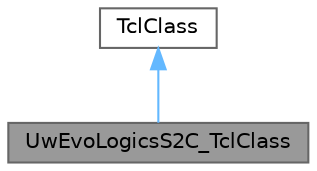digraph "UwEvoLogicsS2C_TclClass"
{
 // LATEX_PDF_SIZE
  bgcolor="transparent";
  edge [fontname=Helvetica,fontsize=10,labelfontname=Helvetica,labelfontsize=10];
  node [fontname=Helvetica,fontsize=10,shape=box,height=0.2,width=0.4];
  Node1 [id="Node000001",label="UwEvoLogicsS2C_TclClass",height=0.2,width=0.4,color="gray40", fillcolor="grey60", style="filled", fontcolor="black",tooltip="Class to create the Otcl shadow object for an object of the class UwEvoLogicsS2CModem."];
  Node2 -> Node1 [id="edge1_Node000001_Node000002",dir="back",color="steelblue1",style="solid",tooltip=" "];
  Node2 [id="Node000002",label="TclClass",height=0.2,width=0.4,color="gray40", fillcolor="white", style="filled",tooltip=" "];
}

